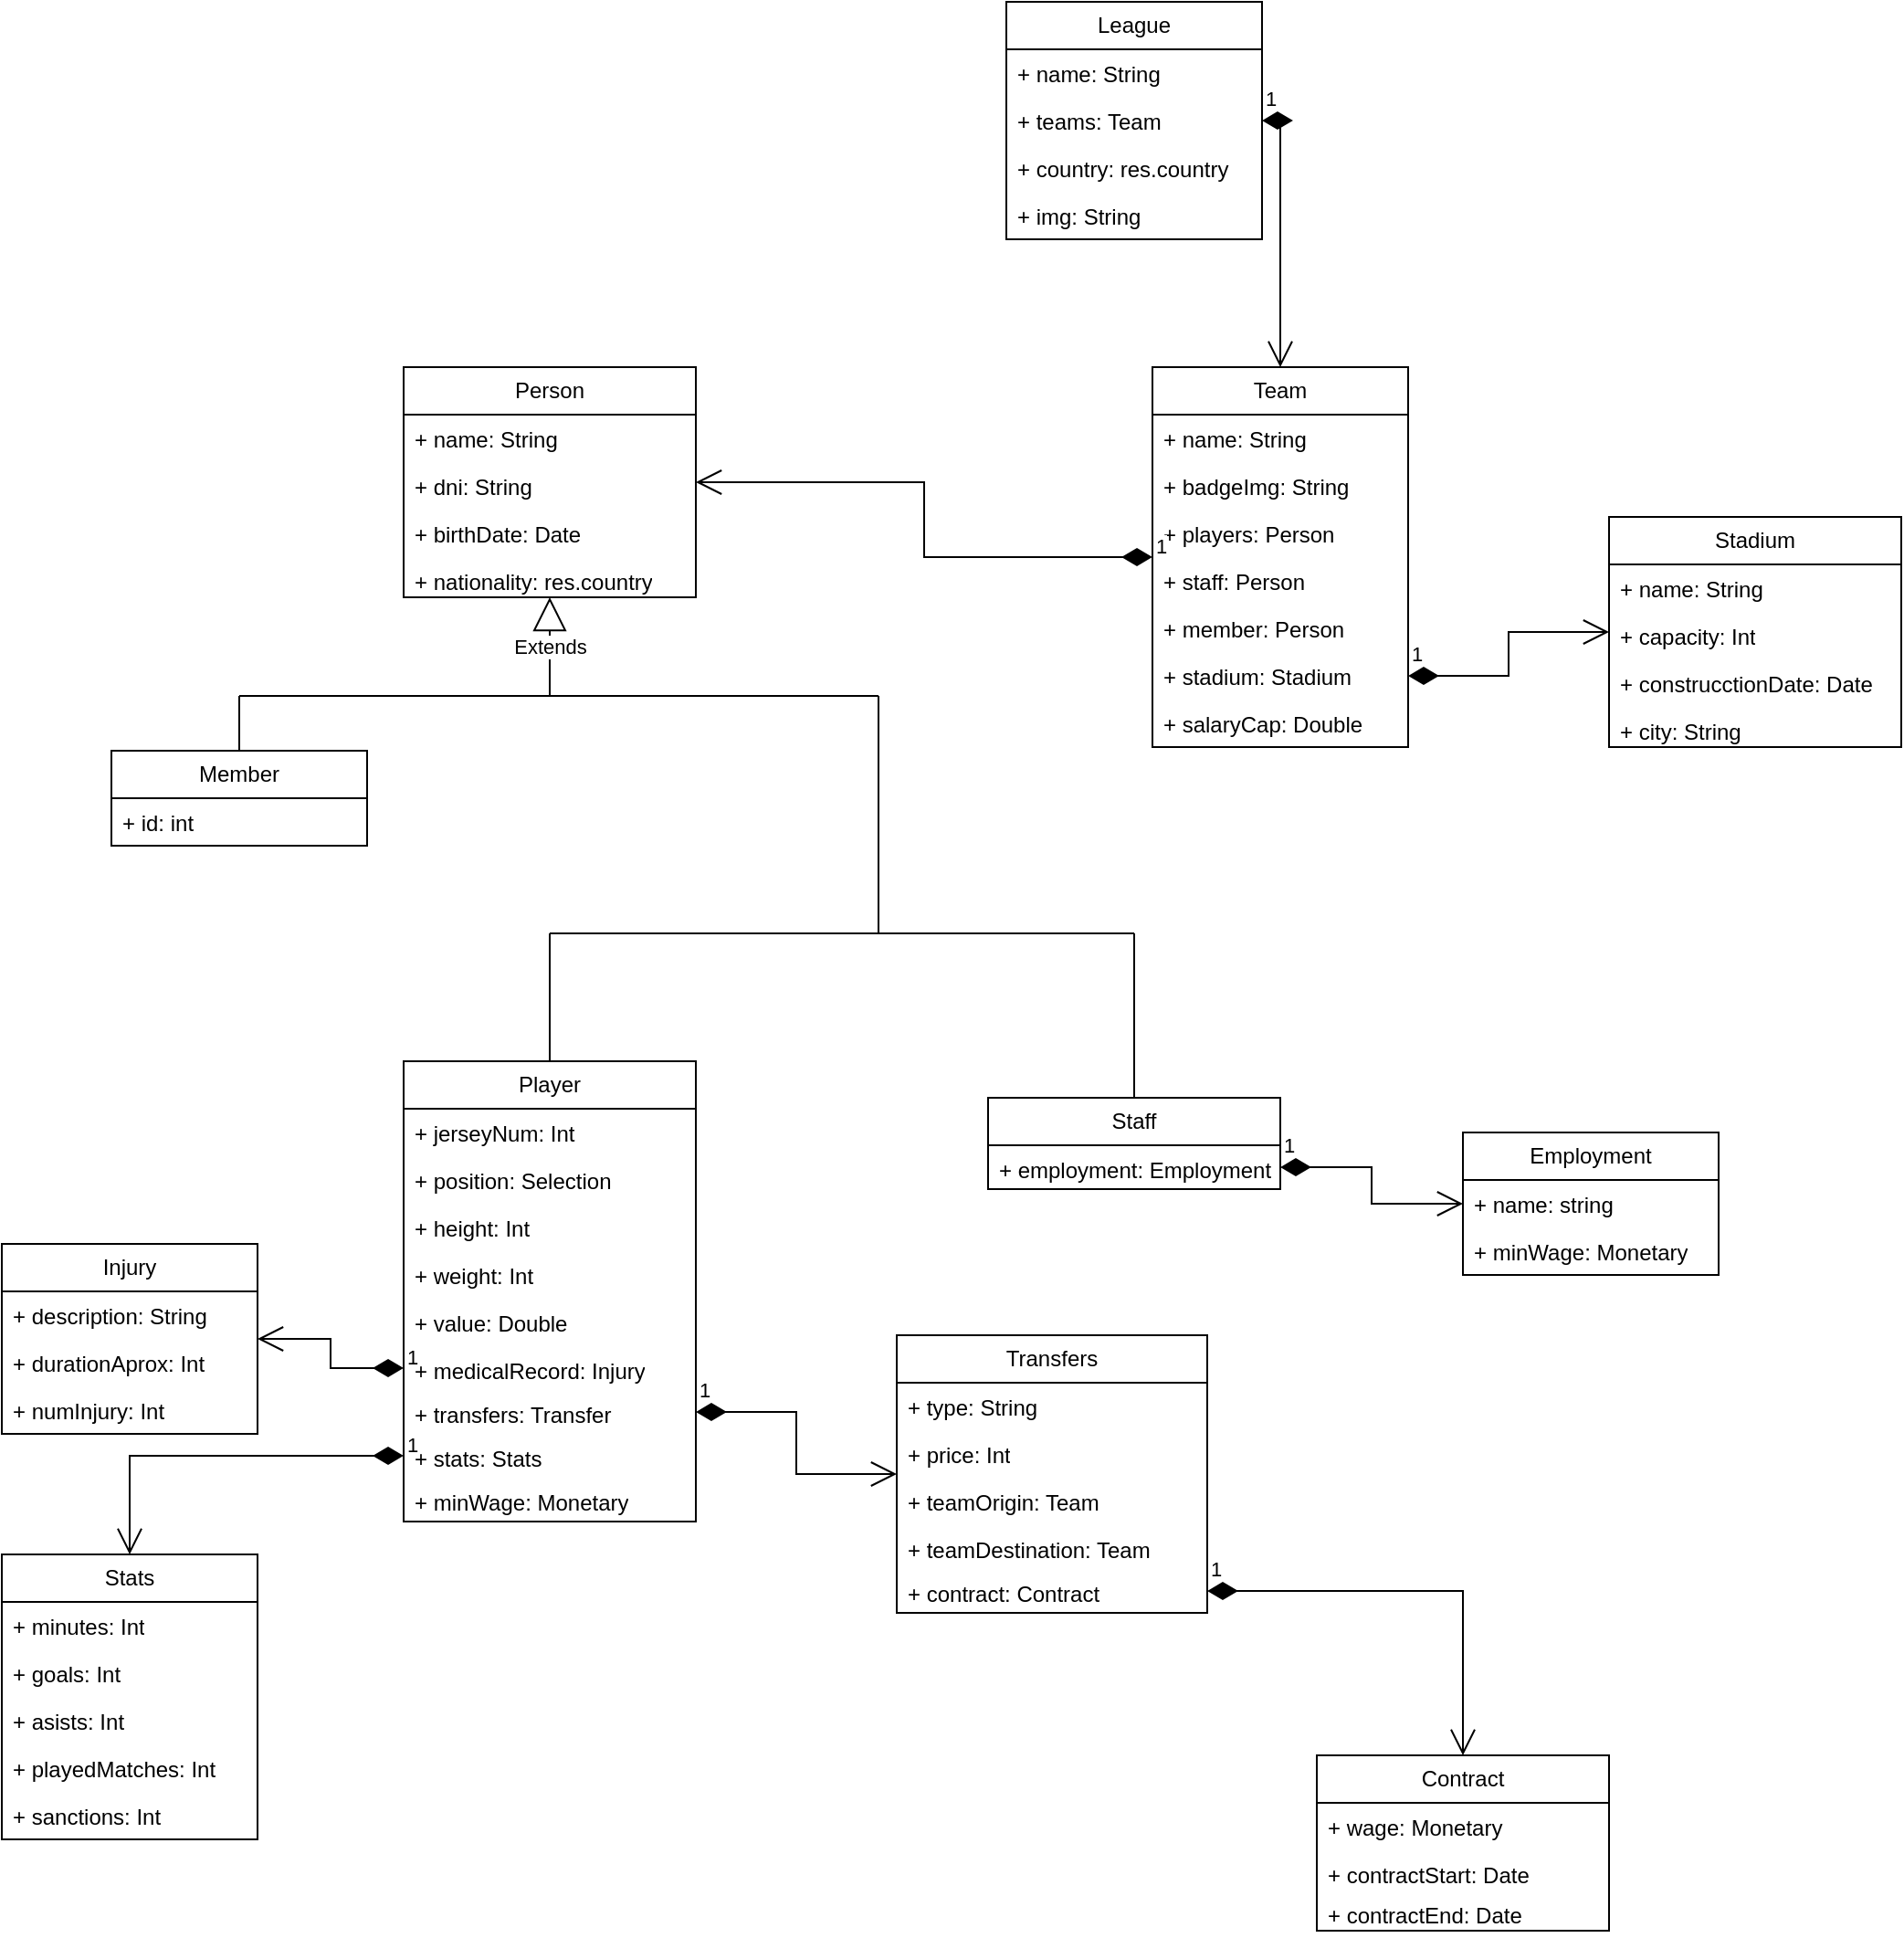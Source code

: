 <mxfile version="26.0.14">
  <diagram name="Página-1" id="ELgkHAugkpc4_x-nGh4w">
    <mxGraphModel dx="826" dy="919" grid="1" gridSize="10" guides="1" tooltips="1" connect="1" arrows="1" fold="1" page="1" pageScale="1" pageWidth="827" pageHeight="1169" math="0" shadow="0">
      <root>
        <mxCell id="0" />
        <mxCell id="1" parent="0" />
        <mxCell id="boJKv7_bDXSt-H2jWi81-2" value="Person" style="swimlane;fontStyle=0;childLayout=stackLayout;horizontal=1;startSize=26;fillColor=none;horizontalStack=0;resizeParent=1;resizeParentMax=0;resizeLast=0;collapsible=1;marginBottom=0;whiteSpace=wrap;html=1;" parent="1" vertex="1">
          <mxGeometry x="270" y="500" width="160" height="126" as="geometry" />
        </mxCell>
        <mxCell id="boJKv7_bDXSt-H2jWi81-3" value="+ name: String" style="text;strokeColor=none;fillColor=none;align=left;verticalAlign=top;spacingLeft=4;spacingRight=4;overflow=hidden;rotatable=0;points=[[0,0.5],[1,0.5]];portConstraint=eastwest;whiteSpace=wrap;html=1;" parent="boJKv7_bDXSt-H2jWi81-2" vertex="1">
          <mxGeometry y="26" width="160" height="26" as="geometry" />
        </mxCell>
        <mxCell id="boJKv7_bDXSt-H2jWi81-4" value="+ dni: String" style="text;strokeColor=none;fillColor=none;align=left;verticalAlign=top;spacingLeft=4;spacingRight=4;overflow=hidden;rotatable=0;points=[[0,0.5],[1,0.5]];portConstraint=eastwest;whiteSpace=wrap;html=1;" parent="boJKv7_bDXSt-H2jWi81-2" vertex="1">
          <mxGeometry y="52" width="160" height="26" as="geometry" />
        </mxCell>
        <mxCell id="boJKv7_bDXSt-H2jWi81-5" value="+ birthDate: Date" style="text;strokeColor=none;fillColor=none;align=left;verticalAlign=top;spacingLeft=4;spacingRight=4;overflow=hidden;rotatable=0;points=[[0,0.5],[1,0.5]];portConstraint=eastwest;whiteSpace=wrap;html=1;" parent="boJKv7_bDXSt-H2jWi81-2" vertex="1">
          <mxGeometry y="78" width="160" height="26" as="geometry" />
        </mxCell>
        <mxCell id="boJKv7_bDXSt-H2jWi81-6" value="+ nationality: res.country" style="text;strokeColor=none;fillColor=none;align=left;verticalAlign=top;spacingLeft=4;spacingRight=4;overflow=hidden;rotatable=0;points=[[0,0.5],[1,0.5]];portConstraint=eastwest;whiteSpace=wrap;html=1;" parent="boJKv7_bDXSt-H2jWi81-2" vertex="1">
          <mxGeometry y="104" width="160" height="22" as="geometry" />
        </mxCell>
        <mxCell id="boJKv7_bDXSt-H2jWi81-7" value="Extends" style="endArrow=block;endSize=16;endFill=0;html=1;rounded=0;" parent="1" target="boJKv7_bDXSt-H2jWi81-2" edge="1">
          <mxGeometry width="160" relative="1" as="geometry">
            <mxPoint x="350" y="680" as="sourcePoint" />
            <mxPoint x="290" y="640" as="targetPoint" />
          </mxGeometry>
        </mxCell>
        <mxCell id="boJKv7_bDXSt-H2jWi81-13" value="Member" style="swimlane;fontStyle=0;childLayout=stackLayout;horizontal=1;startSize=26;fillColor=none;horizontalStack=0;resizeParent=1;resizeParentMax=0;resizeLast=0;collapsible=1;marginBottom=0;whiteSpace=wrap;html=1;" parent="1" vertex="1">
          <mxGeometry x="110" y="710" width="140" height="52" as="geometry" />
        </mxCell>
        <mxCell id="boJKv7_bDXSt-H2jWi81-14" value="+ id: int" style="text;strokeColor=none;fillColor=none;align=left;verticalAlign=top;spacingLeft=4;spacingRight=4;overflow=hidden;rotatable=0;points=[[0,0.5],[1,0.5]];portConstraint=eastwest;whiteSpace=wrap;html=1;" parent="boJKv7_bDXSt-H2jWi81-13" vertex="1">
          <mxGeometry y="26" width="140" height="26" as="geometry" />
        </mxCell>
        <mxCell id="boJKv7_bDXSt-H2jWi81-15" value="" style="endArrow=none;html=1;rounded=0;" parent="1" edge="1">
          <mxGeometry width="50" height="50" relative="1" as="geometry">
            <mxPoint x="180" y="680" as="sourcePoint" />
            <mxPoint x="530" y="680" as="targetPoint" />
          </mxGeometry>
        </mxCell>
        <mxCell id="boJKv7_bDXSt-H2jWi81-16" value="" style="endArrow=none;html=1;rounded=0;" parent="1" edge="1">
          <mxGeometry width="50" height="50" relative="1" as="geometry">
            <mxPoint x="530" y="680" as="sourcePoint" />
            <mxPoint x="530" y="810" as="targetPoint" />
          </mxGeometry>
        </mxCell>
        <mxCell id="boJKv7_bDXSt-H2jWi81-17" value="" style="endArrow=none;html=1;rounded=0;exitX=0.5;exitY=0;exitDx=0;exitDy=0;" parent="1" source="boJKv7_bDXSt-H2jWi81-13" edge="1">
          <mxGeometry width="50" height="50" relative="1" as="geometry">
            <mxPoint x="340" y="980" as="sourcePoint" />
            <mxPoint x="180" y="680" as="targetPoint" />
          </mxGeometry>
        </mxCell>
        <mxCell id="boJKv7_bDXSt-H2jWi81-18" value="Employment" style="swimlane;fontStyle=0;childLayout=stackLayout;horizontal=1;startSize=26;fillColor=none;horizontalStack=0;resizeParent=1;resizeParentMax=0;resizeLast=0;collapsible=1;marginBottom=0;whiteSpace=wrap;html=1;" parent="1" vertex="1">
          <mxGeometry x="850" y="919" width="140" height="78" as="geometry" />
        </mxCell>
        <mxCell id="boJKv7_bDXSt-H2jWi81-19" value="+ name: string" style="text;strokeColor=none;fillColor=none;align=left;verticalAlign=top;spacingLeft=4;spacingRight=4;overflow=hidden;rotatable=0;points=[[0,0.5],[1,0.5]];portConstraint=eastwest;whiteSpace=wrap;html=1;" parent="boJKv7_bDXSt-H2jWi81-18" vertex="1">
          <mxGeometry y="26" width="140" height="26" as="geometry" />
        </mxCell>
        <mxCell id="boJKv7_bDXSt-H2jWi81-20" value="+ minWage: Monetary" style="text;strokeColor=none;fillColor=none;align=left;verticalAlign=top;spacingLeft=4;spacingRight=4;overflow=hidden;rotatable=0;points=[[0,0.5],[1,0.5]];portConstraint=eastwest;whiteSpace=wrap;html=1;" parent="boJKv7_bDXSt-H2jWi81-18" vertex="1">
          <mxGeometry y="52" width="140" height="26" as="geometry" />
        </mxCell>
        <mxCell id="boJKv7_bDXSt-H2jWi81-22" value="Player" style="swimlane;fontStyle=0;childLayout=stackLayout;horizontal=1;startSize=26;fillColor=none;horizontalStack=0;resizeParent=1;resizeParentMax=0;resizeLast=0;collapsible=1;marginBottom=0;whiteSpace=wrap;html=1;" parent="1" vertex="1">
          <mxGeometry x="270" y="880" width="160" height="252" as="geometry" />
        </mxCell>
        <mxCell id="boJKv7_bDXSt-H2jWi81-23" value="+ jerseyNum: Int" style="text;strokeColor=none;fillColor=none;align=left;verticalAlign=top;spacingLeft=4;spacingRight=4;overflow=hidden;rotatable=0;points=[[0,0.5],[1,0.5]];portConstraint=eastwest;whiteSpace=wrap;html=1;" parent="boJKv7_bDXSt-H2jWi81-22" vertex="1">
          <mxGeometry y="26" width="160" height="26" as="geometry" />
        </mxCell>
        <mxCell id="boJKv7_bDXSt-H2jWi81-24" value="+ position: Selection" style="text;strokeColor=none;fillColor=none;align=left;verticalAlign=top;spacingLeft=4;spacingRight=4;overflow=hidden;rotatable=0;points=[[0,0.5],[1,0.5]];portConstraint=eastwest;whiteSpace=wrap;html=1;" parent="boJKv7_bDXSt-H2jWi81-22" vertex="1">
          <mxGeometry y="52" width="160" height="26" as="geometry" />
        </mxCell>
        <mxCell id="boJKv7_bDXSt-H2jWi81-25" value="+ height: Int" style="text;strokeColor=none;fillColor=none;align=left;verticalAlign=top;spacingLeft=4;spacingRight=4;overflow=hidden;rotatable=0;points=[[0,0.5],[1,0.5]];portConstraint=eastwest;whiteSpace=wrap;html=1;" parent="boJKv7_bDXSt-H2jWi81-22" vertex="1">
          <mxGeometry y="78" width="160" height="26" as="geometry" />
        </mxCell>
        <mxCell id="boJKv7_bDXSt-H2jWi81-26" value="+ weight: Int" style="text;strokeColor=none;fillColor=none;align=left;verticalAlign=top;spacingLeft=4;spacingRight=4;overflow=hidden;rotatable=0;points=[[0,0.5],[1,0.5]];portConstraint=eastwest;whiteSpace=wrap;html=1;" parent="boJKv7_bDXSt-H2jWi81-22" vertex="1">
          <mxGeometry y="104" width="160" height="26" as="geometry" />
        </mxCell>
        <mxCell id="boJKv7_bDXSt-H2jWi81-27" value="+ value: Double" style="text;strokeColor=none;fillColor=none;align=left;verticalAlign=top;spacingLeft=4;spacingRight=4;overflow=hidden;rotatable=0;points=[[0,0.5],[1,0.5]];portConstraint=eastwest;whiteSpace=wrap;html=1;" parent="boJKv7_bDXSt-H2jWi81-22" vertex="1">
          <mxGeometry y="130" width="160" height="26" as="geometry" />
        </mxCell>
        <mxCell id="boJKv7_bDXSt-H2jWi81-28" value="+ medicalRecord: Injury" style="text;strokeColor=none;fillColor=none;align=left;verticalAlign=top;spacingLeft=4;spacingRight=4;overflow=hidden;rotatable=0;points=[[0,0.5],[1,0.5]];portConstraint=eastwest;whiteSpace=wrap;html=1;" parent="boJKv7_bDXSt-H2jWi81-22" vertex="1">
          <mxGeometry y="156" width="160" height="24" as="geometry" />
        </mxCell>
        <mxCell id="boJKv7_bDXSt-H2jWi81-29" value="+ transfers: Transfer" style="text;strokeColor=none;fillColor=none;align=left;verticalAlign=top;spacingLeft=4;spacingRight=4;overflow=hidden;rotatable=0;points=[[0,0.5],[1,0.5]];portConstraint=eastwest;whiteSpace=wrap;html=1;" parent="boJKv7_bDXSt-H2jWi81-22" vertex="1">
          <mxGeometry y="180" width="160" height="24" as="geometry" />
        </mxCell>
        <mxCell id="boJKv7_bDXSt-H2jWi81-30" value="+ stats: Stats" style="text;strokeColor=none;fillColor=none;align=left;verticalAlign=top;spacingLeft=4;spacingRight=4;overflow=hidden;rotatable=0;points=[[0,0.5],[1,0.5]];portConstraint=eastwest;whiteSpace=wrap;html=1;" parent="boJKv7_bDXSt-H2jWi81-22" vertex="1">
          <mxGeometry y="204" width="160" height="24" as="geometry" />
        </mxCell>
        <mxCell id="boJKv7_bDXSt-H2jWi81-31" value="+ minWage: Monetary" style="text;strokeColor=none;fillColor=none;align=left;verticalAlign=top;spacingLeft=4;spacingRight=4;overflow=hidden;rotatable=0;points=[[0,0.5],[1,0.5]];portConstraint=eastwest;whiteSpace=wrap;html=1;" parent="boJKv7_bDXSt-H2jWi81-22" vertex="1">
          <mxGeometry y="228" width="160" height="24" as="geometry" />
        </mxCell>
        <mxCell id="boJKv7_bDXSt-H2jWi81-32" value="Staff" style="swimlane;fontStyle=0;childLayout=stackLayout;horizontal=1;startSize=26;fillColor=none;horizontalStack=0;resizeParent=1;resizeParentMax=0;resizeLast=0;collapsible=1;marginBottom=0;whiteSpace=wrap;html=1;" parent="1" vertex="1">
          <mxGeometry x="590" y="900" width="160" height="50" as="geometry" />
        </mxCell>
        <mxCell id="boJKv7_bDXSt-H2jWi81-33" value="+ employment: Employment" style="text;strokeColor=none;fillColor=none;align=left;verticalAlign=top;spacingLeft=4;spacingRight=4;overflow=hidden;rotatable=0;points=[[0,0.5],[1,0.5]];portConstraint=eastwest;whiteSpace=wrap;html=1;" parent="boJKv7_bDXSt-H2jWi81-32" vertex="1">
          <mxGeometry y="26" width="160" height="24" as="geometry" />
        </mxCell>
        <mxCell id="boJKv7_bDXSt-H2jWi81-36" value="" style="endArrow=none;html=1;rounded=0;exitX=0.5;exitY=0;exitDx=0;exitDy=0;" parent="1" source="boJKv7_bDXSt-H2jWi81-22" edge="1">
          <mxGeometry width="50" height="50" relative="1" as="geometry">
            <mxPoint x="260" y="1030" as="sourcePoint" />
            <mxPoint x="350" y="810" as="targetPoint" />
          </mxGeometry>
        </mxCell>
        <mxCell id="boJKv7_bDXSt-H2jWi81-37" value="" style="endArrow=none;html=1;rounded=0;exitX=0.5;exitY=0;exitDx=0;exitDy=0;" parent="1" source="boJKv7_bDXSt-H2jWi81-32" edge="1">
          <mxGeometry width="50" height="50" relative="1" as="geometry">
            <mxPoint x="310" y="1000" as="sourcePoint" />
            <mxPoint x="670" y="810" as="targetPoint" />
          </mxGeometry>
        </mxCell>
        <mxCell id="boJKv7_bDXSt-H2jWi81-38" value="" style="endArrow=none;html=1;rounded=0;" parent="1" edge="1">
          <mxGeometry width="50" height="50" relative="1" as="geometry">
            <mxPoint x="350" y="810" as="sourcePoint" />
            <mxPoint x="670" y="810" as="targetPoint" />
          </mxGeometry>
        </mxCell>
        <mxCell id="boJKv7_bDXSt-H2jWi81-42" value="Injury" style="swimlane;fontStyle=0;childLayout=stackLayout;horizontal=1;startSize=26;fillColor=none;horizontalStack=0;resizeParent=1;resizeParentMax=0;resizeLast=0;collapsible=1;marginBottom=0;whiteSpace=wrap;html=1;" parent="1" vertex="1">
          <mxGeometry x="50" y="980" width="140" height="104" as="geometry" />
        </mxCell>
        <mxCell id="boJKv7_bDXSt-H2jWi81-43" value="+ description: String" style="text;strokeColor=none;fillColor=none;align=left;verticalAlign=top;spacingLeft=4;spacingRight=4;overflow=hidden;rotatable=0;points=[[0,0.5],[1,0.5]];portConstraint=eastwest;whiteSpace=wrap;html=1;" parent="boJKv7_bDXSt-H2jWi81-42" vertex="1">
          <mxGeometry y="26" width="140" height="26" as="geometry" />
        </mxCell>
        <mxCell id="boJKv7_bDXSt-H2jWi81-44" value="+ durationAprox: Int" style="text;strokeColor=none;fillColor=none;align=left;verticalAlign=top;spacingLeft=4;spacingRight=4;overflow=hidden;rotatable=0;points=[[0,0.5],[1,0.5]];portConstraint=eastwest;whiteSpace=wrap;html=1;" parent="boJKv7_bDXSt-H2jWi81-42" vertex="1">
          <mxGeometry y="52" width="140" height="26" as="geometry" />
        </mxCell>
        <mxCell id="boJKv7_bDXSt-H2jWi81-45" value="+ numInjury: Int" style="text;strokeColor=none;fillColor=none;align=left;verticalAlign=top;spacingLeft=4;spacingRight=4;overflow=hidden;rotatable=0;points=[[0,0.5],[1,0.5]];portConstraint=eastwest;whiteSpace=wrap;html=1;" parent="boJKv7_bDXSt-H2jWi81-42" vertex="1">
          <mxGeometry y="78" width="140" height="26" as="geometry" />
        </mxCell>
        <mxCell id="boJKv7_bDXSt-H2jWi81-46" value="1" style="endArrow=open;html=1;endSize=12;startArrow=diamondThin;startSize=14;startFill=1;edgeStyle=orthogonalEdgeStyle;align=left;verticalAlign=bottom;rounded=0;" parent="1" source="boJKv7_bDXSt-H2jWi81-28" target="boJKv7_bDXSt-H2jWi81-42" edge="1">
          <mxGeometry x="-1" y="3" relative="1" as="geometry">
            <mxPoint x="290" y="989.26" as="sourcePoint" />
            <mxPoint x="200" y="976.26" as="targetPoint" />
          </mxGeometry>
        </mxCell>
        <mxCell id="boJKv7_bDXSt-H2jWi81-47" value="Stats" style="swimlane;fontStyle=0;childLayout=stackLayout;horizontal=1;startSize=26;fillColor=none;horizontalStack=0;resizeParent=1;resizeParentMax=0;resizeLast=0;collapsible=1;marginBottom=0;whiteSpace=wrap;html=1;" parent="1" vertex="1">
          <mxGeometry x="50" y="1150" width="140" height="156" as="geometry" />
        </mxCell>
        <mxCell id="boJKv7_bDXSt-H2jWi81-48" value="+ minutes: Int" style="text;strokeColor=none;fillColor=none;align=left;verticalAlign=top;spacingLeft=4;spacingRight=4;overflow=hidden;rotatable=0;points=[[0,0.5],[1,0.5]];portConstraint=eastwest;whiteSpace=wrap;html=1;" parent="boJKv7_bDXSt-H2jWi81-47" vertex="1">
          <mxGeometry y="26" width="140" height="26" as="geometry" />
        </mxCell>
        <mxCell id="boJKv7_bDXSt-H2jWi81-49" value="+ goals: Int" style="text;strokeColor=none;fillColor=none;align=left;verticalAlign=top;spacingLeft=4;spacingRight=4;overflow=hidden;rotatable=0;points=[[0,0.5],[1,0.5]];portConstraint=eastwest;whiteSpace=wrap;html=1;" parent="boJKv7_bDXSt-H2jWi81-47" vertex="1">
          <mxGeometry y="52" width="140" height="26" as="geometry" />
        </mxCell>
        <mxCell id="boJKv7_bDXSt-H2jWi81-50" value="+ asists: Int" style="text;strokeColor=none;fillColor=none;align=left;verticalAlign=top;spacingLeft=4;spacingRight=4;overflow=hidden;rotatable=0;points=[[0,0.5],[1,0.5]];portConstraint=eastwest;whiteSpace=wrap;html=1;" parent="boJKv7_bDXSt-H2jWi81-47" vertex="1">
          <mxGeometry y="78" width="140" height="26" as="geometry" />
        </mxCell>
        <mxCell id="boJKv7_bDXSt-H2jWi81-51" value="+ playedMatches: Int" style="text;strokeColor=none;fillColor=none;align=left;verticalAlign=top;spacingLeft=4;spacingRight=4;overflow=hidden;rotatable=0;points=[[0,0.5],[1,0.5]];portConstraint=eastwest;whiteSpace=wrap;html=1;" parent="boJKv7_bDXSt-H2jWi81-47" vertex="1">
          <mxGeometry y="104" width="140" height="26" as="geometry" />
        </mxCell>
        <mxCell id="boJKv7_bDXSt-H2jWi81-52" value="+ sanctions: Int" style="text;strokeColor=none;fillColor=none;align=left;verticalAlign=top;spacingLeft=4;spacingRight=4;overflow=hidden;rotatable=0;points=[[0,0.5],[1,0.5]];portConstraint=eastwest;whiteSpace=wrap;html=1;" parent="boJKv7_bDXSt-H2jWi81-47" vertex="1">
          <mxGeometry y="130" width="140" height="26" as="geometry" />
        </mxCell>
        <mxCell id="boJKv7_bDXSt-H2jWi81-53" value="1" style="endArrow=open;html=1;endSize=12;startArrow=diamondThin;startSize=14;startFill=1;edgeStyle=orthogonalEdgeStyle;align=left;verticalAlign=bottom;rounded=0;" parent="1" source="boJKv7_bDXSt-H2jWi81-30" target="boJKv7_bDXSt-H2jWi81-47" edge="1">
          <mxGeometry x="-1" y="3" relative="1" as="geometry">
            <mxPoint x="280" y="1058" as="sourcePoint" />
            <mxPoint x="200" y="1046" as="targetPoint" />
          </mxGeometry>
        </mxCell>
        <mxCell id="boJKv7_bDXSt-H2jWi81-54" value="1" style="endArrow=open;html=1;endSize=12;startArrow=diamondThin;startSize=14;startFill=1;edgeStyle=orthogonalEdgeStyle;align=left;verticalAlign=bottom;rounded=0;" parent="1" source="boJKv7_bDXSt-H2jWi81-33" target="boJKv7_bDXSt-H2jWi81-18" edge="1">
          <mxGeometry x="-1" y="3" relative="1" as="geometry">
            <mxPoint x="620" y="743" as="sourcePoint" />
            <mxPoint x="740" y="729" as="targetPoint" />
          </mxGeometry>
        </mxCell>
        <mxCell id="boJKv7_bDXSt-H2jWi81-55" value="Team" style="swimlane;fontStyle=0;childLayout=stackLayout;horizontal=1;startSize=26;fillColor=none;horizontalStack=0;resizeParent=1;resizeParentMax=0;resizeLast=0;collapsible=1;marginBottom=0;whiteSpace=wrap;html=1;" parent="1" vertex="1">
          <mxGeometry x="680" y="500" width="140" height="208" as="geometry" />
        </mxCell>
        <mxCell id="boJKv7_bDXSt-H2jWi81-56" value="+ name: String" style="text;strokeColor=none;fillColor=none;align=left;verticalAlign=top;spacingLeft=4;spacingRight=4;overflow=hidden;rotatable=0;points=[[0,0.5],[1,0.5]];portConstraint=eastwest;whiteSpace=wrap;html=1;" parent="boJKv7_bDXSt-H2jWi81-55" vertex="1">
          <mxGeometry y="26" width="140" height="26" as="geometry" />
        </mxCell>
        <mxCell id="boJKv7_bDXSt-H2jWi81-57" value="+ badgeImg: String" style="text;strokeColor=none;fillColor=none;align=left;verticalAlign=top;spacingLeft=4;spacingRight=4;overflow=hidden;rotatable=0;points=[[0,0.5],[1,0.5]];portConstraint=eastwest;whiteSpace=wrap;html=1;" parent="boJKv7_bDXSt-H2jWi81-55" vertex="1">
          <mxGeometry y="52" width="140" height="26" as="geometry" />
        </mxCell>
        <mxCell id="boJKv7_bDXSt-H2jWi81-58" value="+ players: Person" style="text;strokeColor=none;fillColor=none;align=left;verticalAlign=top;spacingLeft=4;spacingRight=4;overflow=hidden;rotatable=0;points=[[0,0.5],[1,0.5]];portConstraint=eastwest;whiteSpace=wrap;html=1;" parent="boJKv7_bDXSt-H2jWi81-55" vertex="1">
          <mxGeometry y="78" width="140" height="26" as="geometry" />
        </mxCell>
        <mxCell id="boJKv7_bDXSt-H2jWi81-59" value="+ staff: Person" style="text;strokeColor=none;fillColor=none;align=left;verticalAlign=top;spacingLeft=4;spacingRight=4;overflow=hidden;rotatable=0;points=[[0,0.5],[1,0.5]];portConstraint=eastwest;whiteSpace=wrap;html=1;" parent="boJKv7_bDXSt-H2jWi81-55" vertex="1">
          <mxGeometry y="104" width="140" height="26" as="geometry" />
        </mxCell>
        <mxCell id="boJKv7_bDXSt-H2jWi81-60" value="+ member: Person" style="text;strokeColor=none;fillColor=none;align=left;verticalAlign=top;spacingLeft=4;spacingRight=4;overflow=hidden;rotatable=0;points=[[0,0.5],[1,0.5]];portConstraint=eastwest;whiteSpace=wrap;html=1;" parent="boJKv7_bDXSt-H2jWi81-55" vertex="1">
          <mxGeometry y="130" width="140" height="26" as="geometry" />
        </mxCell>
        <mxCell id="boJKv7_bDXSt-H2jWi81-61" value="+ stadium: Stadium" style="text;strokeColor=none;fillColor=none;align=left;verticalAlign=top;spacingLeft=4;spacingRight=4;overflow=hidden;rotatable=0;points=[[0,0.5],[1,0.5]];portConstraint=eastwest;whiteSpace=wrap;html=1;" parent="boJKv7_bDXSt-H2jWi81-55" vertex="1">
          <mxGeometry y="156" width="140" height="26" as="geometry" />
        </mxCell>
        <mxCell id="boJKv7_bDXSt-H2jWi81-62" value="+ salaryCap: Double" style="text;strokeColor=none;fillColor=none;align=left;verticalAlign=top;spacingLeft=4;spacingRight=4;overflow=hidden;rotatable=0;points=[[0,0.5],[1,0.5]];portConstraint=eastwest;whiteSpace=wrap;html=1;" parent="boJKv7_bDXSt-H2jWi81-55" vertex="1">
          <mxGeometry y="182" width="140" height="26" as="geometry" />
        </mxCell>
        <mxCell id="boJKv7_bDXSt-H2jWi81-63" value="Stadium" style="swimlane;fontStyle=0;childLayout=stackLayout;horizontal=1;startSize=26;fillColor=none;horizontalStack=0;resizeParent=1;resizeParentMax=0;resizeLast=0;collapsible=1;marginBottom=0;whiteSpace=wrap;html=1;" parent="1" vertex="1">
          <mxGeometry x="930" y="582" width="160" height="126" as="geometry" />
        </mxCell>
        <mxCell id="boJKv7_bDXSt-H2jWi81-64" value="+ name: String" style="text;strokeColor=none;fillColor=none;align=left;verticalAlign=top;spacingLeft=4;spacingRight=4;overflow=hidden;rotatable=0;points=[[0,0.5],[1,0.5]];portConstraint=eastwest;whiteSpace=wrap;html=1;" parent="boJKv7_bDXSt-H2jWi81-63" vertex="1">
          <mxGeometry y="26" width="160" height="26" as="geometry" />
        </mxCell>
        <mxCell id="boJKv7_bDXSt-H2jWi81-65" value="+ capacity: Int" style="text;strokeColor=none;fillColor=none;align=left;verticalAlign=top;spacingLeft=4;spacingRight=4;overflow=hidden;rotatable=0;points=[[0,0.5],[1,0.5]];portConstraint=eastwest;whiteSpace=wrap;html=1;" parent="boJKv7_bDXSt-H2jWi81-63" vertex="1">
          <mxGeometry y="52" width="160" height="26" as="geometry" />
        </mxCell>
        <mxCell id="boJKv7_bDXSt-H2jWi81-66" value="+ construcctionDate: Date" style="text;strokeColor=none;fillColor=none;align=left;verticalAlign=top;spacingLeft=4;spacingRight=4;overflow=hidden;rotatable=0;points=[[0,0.5],[1,0.5]];portConstraint=eastwest;whiteSpace=wrap;html=1;" parent="boJKv7_bDXSt-H2jWi81-63" vertex="1">
          <mxGeometry y="78" width="160" height="26" as="geometry" />
        </mxCell>
        <mxCell id="boJKv7_bDXSt-H2jWi81-67" value="+ city: String" style="text;strokeColor=none;fillColor=none;align=left;verticalAlign=top;spacingLeft=4;spacingRight=4;overflow=hidden;rotatable=0;points=[[0,0.5],[1,0.5]];portConstraint=eastwest;whiteSpace=wrap;html=1;" parent="boJKv7_bDXSt-H2jWi81-63" vertex="1">
          <mxGeometry y="104" width="160" height="22" as="geometry" />
        </mxCell>
        <mxCell id="boJKv7_bDXSt-H2jWi81-68" value="1" style="endArrow=open;html=1;endSize=12;startArrow=diamondThin;startSize=14;startFill=1;edgeStyle=orthogonalEdgeStyle;align=left;verticalAlign=bottom;rounded=0;" parent="1" source="boJKv7_bDXSt-H2jWi81-61" target="boJKv7_bDXSt-H2jWi81-63" edge="1">
          <mxGeometry x="-1" y="3" relative="1" as="geometry">
            <mxPoint x="750" y="1059" as="sourcePoint" />
            <mxPoint x="860" y="1078" as="targetPoint" />
          </mxGeometry>
        </mxCell>
        <mxCell id="boJKv7_bDXSt-H2jWi81-69" value="League" style="swimlane;fontStyle=0;childLayout=stackLayout;horizontal=1;startSize=26;fillColor=none;horizontalStack=0;resizeParent=1;resizeParentMax=0;resizeLast=0;collapsible=1;marginBottom=0;whiteSpace=wrap;html=1;" parent="1" vertex="1">
          <mxGeometry x="600" y="300" width="140" height="130" as="geometry" />
        </mxCell>
        <mxCell id="boJKv7_bDXSt-H2jWi81-70" value="+ name: String" style="text;strokeColor=none;fillColor=none;align=left;verticalAlign=top;spacingLeft=4;spacingRight=4;overflow=hidden;rotatable=0;points=[[0,0.5],[1,0.5]];portConstraint=eastwest;whiteSpace=wrap;html=1;" parent="boJKv7_bDXSt-H2jWi81-69" vertex="1">
          <mxGeometry y="26" width="140" height="26" as="geometry" />
        </mxCell>
        <mxCell id="boJKv7_bDXSt-H2jWi81-71" value="+ teams: Team" style="text;strokeColor=none;fillColor=none;align=left;verticalAlign=top;spacingLeft=4;spacingRight=4;overflow=hidden;rotatable=0;points=[[0,0.5],[1,0.5]];portConstraint=eastwest;whiteSpace=wrap;html=1;" parent="boJKv7_bDXSt-H2jWi81-69" vertex="1">
          <mxGeometry y="52" width="140" height="26" as="geometry" />
        </mxCell>
        <mxCell id="boJKv7_bDXSt-H2jWi81-72" value="+ country: res.country" style="text;strokeColor=none;fillColor=none;align=left;verticalAlign=top;spacingLeft=4;spacingRight=4;overflow=hidden;rotatable=0;points=[[0,0.5],[1,0.5]];portConstraint=eastwest;whiteSpace=wrap;html=1;" parent="boJKv7_bDXSt-H2jWi81-69" vertex="1">
          <mxGeometry y="78" width="140" height="26" as="geometry" />
        </mxCell>
        <mxCell id="boJKv7_bDXSt-H2jWi81-73" value="+ img: String" style="text;strokeColor=none;fillColor=none;align=left;verticalAlign=top;spacingLeft=4;spacingRight=4;overflow=hidden;rotatable=0;points=[[0,0.5],[1,0.5]];portConstraint=eastwest;whiteSpace=wrap;html=1;" parent="boJKv7_bDXSt-H2jWi81-69" vertex="1">
          <mxGeometry y="104" width="140" height="26" as="geometry" />
        </mxCell>
        <mxCell id="boJKv7_bDXSt-H2jWi81-74" value="1" style="endArrow=open;html=1;endSize=12;startArrow=diamondThin;startSize=14;startFill=1;edgeStyle=orthogonalEdgeStyle;align=left;verticalAlign=bottom;rounded=0;" parent="1" source="boJKv7_bDXSt-H2jWi81-71" target="boJKv7_bDXSt-H2jWi81-55" edge="1">
          <mxGeometry x="-1" y="3" relative="1" as="geometry">
            <mxPoint x="820" y="679" as="sourcePoint" />
            <mxPoint x="940" y="655" as="targetPoint" />
          </mxGeometry>
        </mxCell>
        <mxCell id="boJKv7_bDXSt-H2jWi81-75" value="1" style="endArrow=open;html=1;endSize=12;startArrow=diamondThin;startSize=14;startFill=1;edgeStyle=orthogonalEdgeStyle;align=left;verticalAlign=bottom;rounded=0;" parent="1" source="boJKv7_bDXSt-H2jWi81-55" target="boJKv7_bDXSt-H2jWi81-2" edge="1">
          <mxGeometry x="-1" y="3" relative="1" as="geometry">
            <mxPoint x="830" y="679" as="sourcePoint" />
            <mxPoint x="940" y="655" as="targetPoint" />
          </mxGeometry>
        </mxCell>
        <mxCell id="boJKv7_bDXSt-H2jWi81-76" value="Transfers" style="swimlane;fontStyle=0;childLayout=stackLayout;horizontal=1;startSize=26;fillColor=none;horizontalStack=0;resizeParent=1;resizeParentMax=0;resizeLast=0;collapsible=1;marginBottom=0;whiteSpace=wrap;html=1;" parent="1" vertex="1">
          <mxGeometry x="540" y="1030" width="170" height="152" as="geometry" />
        </mxCell>
        <mxCell id="boJKv7_bDXSt-H2jWi81-77" value="+ type: String" style="text;strokeColor=none;fillColor=none;align=left;verticalAlign=top;spacingLeft=4;spacingRight=4;overflow=hidden;rotatable=0;points=[[0,0.5],[1,0.5]];portConstraint=eastwest;whiteSpace=wrap;html=1;" parent="boJKv7_bDXSt-H2jWi81-76" vertex="1">
          <mxGeometry y="26" width="170" height="26" as="geometry" />
        </mxCell>
        <mxCell id="boJKv7_bDXSt-H2jWi81-79" value="+ price: Int" style="text;strokeColor=none;fillColor=none;align=left;verticalAlign=top;spacingLeft=4;spacingRight=4;overflow=hidden;rotatable=0;points=[[0,0.5],[1,0.5]];portConstraint=eastwest;whiteSpace=wrap;html=1;" parent="boJKv7_bDXSt-H2jWi81-76" vertex="1">
          <mxGeometry y="52" width="170" height="26" as="geometry" />
        </mxCell>
        <mxCell id="boJKv7_bDXSt-H2jWi81-81" value="+ teamOrigin: Team" style="text;strokeColor=none;fillColor=none;align=left;verticalAlign=top;spacingLeft=4;spacingRight=4;overflow=hidden;rotatable=0;points=[[0,0.5],[1,0.5]];portConstraint=eastwest;whiteSpace=wrap;html=1;" parent="boJKv7_bDXSt-H2jWi81-76" vertex="1">
          <mxGeometry y="78" width="170" height="26" as="geometry" />
        </mxCell>
        <mxCell id="boJKv7_bDXSt-H2jWi81-82" value="+ teamDestination: Team" style="text;strokeColor=none;fillColor=none;align=left;verticalAlign=top;spacingLeft=4;spacingRight=4;overflow=hidden;rotatable=0;points=[[0,0.5],[1,0.5]];portConstraint=eastwest;whiteSpace=wrap;html=1;" parent="boJKv7_bDXSt-H2jWi81-76" vertex="1">
          <mxGeometry y="104" width="170" height="24" as="geometry" />
        </mxCell>
        <mxCell id="boJKv7_bDXSt-H2jWi81-83" value="+ contract: Contract" style="text;strokeColor=none;fillColor=none;align=left;verticalAlign=top;spacingLeft=4;spacingRight=4;overflow=hidden;rotatable=0;points=[[0,0.5],[1,0.5]];portConstraint=eastwest;whiteSpace=wrap;html=1;" parent="boJKv7_bDXSt-H2jWi81-76" vertex="1">
          <mxGeometry y="128" width="170" height="24" as="geometry" />
        </mxCell>
        <mxCell id="boJKv7_bDXSt-H2jWi81-84" value="1" style="endArrow=open;html=1;endSize=12;startArrow=diamondThin;startSize=14;startFill=1;edgeStyle=orthogonalEdgeStyle;align=left;verticalAlign=bottom;rounded=0;" parent="1" source="boJKv7_bDXSt-H2jWi81-29" target="boJKv7_bDXSt-H2jWi81-76" edge="1">
          <mxGeometry x="-1" y="3" relative="1" as="geometry">
            <mxPoint x="280" y="1058" as="sourcePoint" />
            <mxPoint x="200" y="1042" as="targetPoint" />
          </mxGeometry>
        </mxCell>
        <mxCell id="pAYS_2J7qo-tLjx0W6QV-2" value="Contract" style="swimlane;fontStyle=0;childLayout=stackLayout;horizontal=1;startSize=26;fillColor=none;horizontalStack=0;resizeParent=1;resizeParentMax=0;resizeLast=0;collapsible=1;marginBottom=0;whiteSpace=wrap;html=1;" parent="1" vertex="1">
          <mxGeometry x="770" y="1260" width="160" height="96" as="geometry" />
        </mxCell>
        <mxCell id="pAYS_2J7qo-tLjx0W6QV-3" value="+ wage: Monetary" style="text;strokeColor=none;fillColor=none;align=left;verticalAlign=top;spacingLeft=4;spacingRight=4;overflow=hidden;rotatable=0;points=[[0,0.5],[1,0.5]];portConstraint=eastwest;whiteSpace=wrap;html=1;" parent="pAYS_2J7qo-tLjx0W6QV-2" vertex="1">
          <mxGeometry y="26" width="160" height="26" as="geometry" />
        </mxCell>
        <mxCell id="pAYS_2J7qo-tLjx0W6QV-5" value="+ contractStart: Date" style="text;strokeColor=none;fillColor=none;align=left;verticalAlign=top;spacingLeft=4;spacingRight=4;overflow=hidden;rotatable=0;points=[[0,0.5],[1,0.5]];portConstraint=eastwest;whiteSpace=wrap;html=1;" parent="pAYS_2J7qo-tLjx0W6QV-2" vertex="1">
          <mxGeometry y="52" width="160" height="22" as="geometry" />
        </mxCell>
        <mxCell id="pAYS_2J7qo-tLjx0W6QV-6" value="+ contractEnd: Date" style="text;strokeColor=none;fillColor=none;align=left;verticalAlign=top;spacingLeft=4;spacingRight=4;overflow=hidden;rotatable=0;points=[[0,0.5],[1,0.5]];portConstraint=eastwest;whiteSpace=wrap;html=1;" parent="pAYS_2J7qo-tLjx0W6QV-2" vertex="1">
          <mxGeometry y="74" width="160" height="22" as="geometry" />
        </mxCell>
        <mxCell id="K-0wWORv10ZGnALFTGKt-2" value="1" style="endArrow=open;html=1;endSize=12;startArrow=diamondThin;startSize=14;startFill=1;edgeStyle=orthogonalEdgeStyle;align=left;verticalAlign=bottom;rounded=0;" edge="1" parent="1" source="boJKv7_bDXSt-H2jWi81-83" target="pAYS_2J7qo-tLjx0W6QV-2">
          <mxGeometry x="-1" y="3" relative="1" as="geometry">
            <mxPoint x="440" y="1154" as="sourcePoint" />
            <mxPoint x="480" y="1280" as="targetPoint" />
          </mxGeometry>
        </mxCell>
      </root>
    </mxGraphModel>
  </diagram>
</mxfile>

